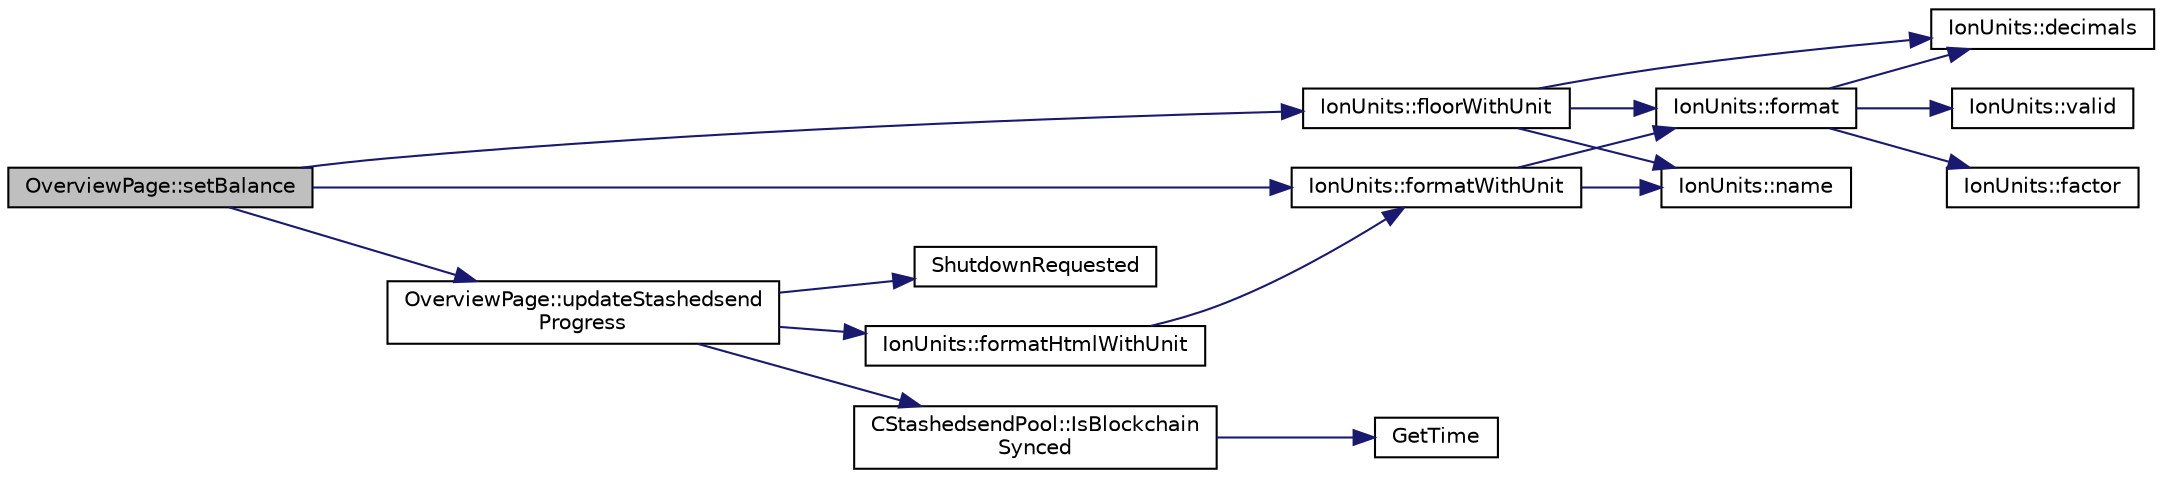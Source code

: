digraph "OverviewPage::setBalance"
{
  edge [fontname="Helvetica",fontsize="10",labelfontname="Helvetica",labelfontsize="10"];
  node [fontname="Helvetica",fontsize="10",shape=record];
  rankdir="LR";
  Node43 [label="OverviewPage::setBalance",height=0.2,width=0.4,color="black", fillcolor="grey75", style="filled", fontcolor="black"];
  Node43 -> Node44 [color="midnightblue",fontsize="10",style="solid",fontname="Helvetica"];
  Node44 [label="IonUnits::formatWithUnit",height=0.2,width=0.4,color="black", fillcolor="white", style="filled",URL="$d7/dab/class_ion_units.html#a07052cd4b4b8496b73ffe657432a8624",tooltip="Format as string (with unit) "];
  Node44 -> Node45 [color="midnightblue",fontsize="10",style="solid",fontname="Helvetica"];
  Node45 [label="IonUnits::format",height=0.2,width=0.4,color="black", fillcolor="white", style="filled",URL="$d7/dab/class_ion_units.html#a7cf8cdbd0a24c418ae91b511fac5bee4",tooltip="Format as string. "];
  Node45 -> Node46 [color="midnightblue",fontsize="10",style="solid",fontname="Helvetica"];
  Node46 [label="IonUnits::valid",height=0.2,width=0.4,color="black", fillcolor="white", style="filled",URL="$d7/dab/class_ion_units.html#a23c5b1306ed473dbb2375a6675a2ce13",tooltip="Is unit ID valid? "];
  Node45 -> Node47 [color="midnightblue",fontsize="10",style="solid",fontname="Helvetica"];
  Node47 [label="IonUnits::factor",height=0.2,width=0.4,color="black", fillcolor="white", style="filled",URL="$d7/dab/class_ion_units.html#a210814a200496caf63083ed4abd1bd24",tooltip="Number of Satoshis (1e-8) per unit. "];
  Node45 -> Node48 [color="midnightblue",fontsize="10",style="solid",fontname="Helvetica"];
  Node48 [label="IonUnits::decimals",height=0.2,width=0.4,color="black", fillcolor="white", style="filled",URL="$d7/dab/class_ion_units.html#a5e9c7a5b666b858c171760273c51c9d7",tooltip="Number of decimals left. "];
  Node44 -> Node49 [color="midnightblue",fontsize="10",style="solid",fontname="Helvetica"];
  Node49 [label="IonUnits::name",height=0.2,width=0.4,color="black", fillcolor="white", style="filled",URL="$d7/dab/class_ion_units.html#a5bb4881389b09aeeb0bc235e87e0a42f",tooltip="Short name. "];
  Node43 -> Node50 [color="midnightblue",fontsize="10",style="solid",fontname="Helvetica"];
  Node50 [label="IonUnits::floorWithUnit",height=0.2,width=0.4,color="black", fillcolor="white", style="filled",URL="$d7/dab/class_ion_units.html#a1e7cb2ff33bec9e9e01e96d213a5bbfa",tooltip="Format as string (with unit) but floor value up to \"digits\" settings. "];
  Node50 -> Node45 [color="midnightblue",fontsize="10",style="solid",fontname="Helvetica"];
  Node50 -> Node48 [color="midnightblue",fontsize="10",style="solid",fontname="Helvetica"];
  Node50 -> Node49 [color="midnightblue",fontsize="10",style="solid",fontname="Helvetica"];
  Node43 -> Node51 [color="midnightblue",fontsize="10",style="solid",fontname="Helvetica"];
  Node51 [label="OverviewPage::updateStashedsend\lProgress",height=0.2,width=0.4,color="black", fillcolor="white", style="filled",URL="$d1/d91/class_overview_page.html#acf4dda06d83173e5c701f4953c6a09aa"];
  Node51 -> Node52 [color="midnightblue",fontsize="10",style="solid",fontname="Helvetica"];
  Node52 [label="CStashedsendPool::IsBlockchain\lSynced",height=0.2,width=0.4,color="black", fillcolor="white", style="filled",URL="$dd/d8a/class_c_stashedsend_pool.html#ac16a6c8b1f65273204453d723423acf9",tooltip="from masternode-sync.h "];
  Node52 -> Node53 [color="midnightblue",fontsize="10",style="solid",fontname="Helvetica"];
  Node53 [label="GetTime",height=0.2,width=0.4,color="black", fillcolor="white", style="filled",URL="$df/d2d/util_8cpp.html#a46fac5fba8ba905b5f9acb364f5d8c6f"];
  Node51 -> Node54 [color="midnightblue",fontsize="10",style="solid",fontname="Helvetica"];
  Node54 [label="ShutdownRequested",height=0.2,width=0.4,color="black", fillcolor="white", style="filled",URL="$d0/dc9/init_8cpp.html#a6f201ca9fe6b594f1985c12b4482ea5a"];
  Node51 -> Node55 [color="midnightblue",fontsize="10",style="solid",fontname="Helvetica"];
  Node55 [label="IonUnits::formatHtmlWithUnit",height=0.2,width=0.4,color="black", fillcolor="white", style="filled",URL="$d7/dab/class_ion_units.html#a93a4fcdd7d407be3b5ff404c678d7bf3"];
  Node55 -> Node44 [color="midnightblue",fontsize="10",style="solid",fontname="Helvetica"];
}
